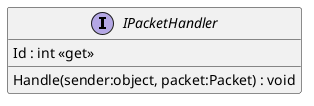 @startuml
interface IPacketHandler {
    Id : int <<get>>
    Handle(sender:object, packet:Packet) : void
}
@enduml
